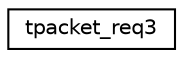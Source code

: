 digraph G
{
  edge [fontname="Helvetica",fontsize="10",labelfontname="Helvetica",labelfontsize="10"];
  node [fontname="Helvetica",fontsize="10",shape=record];
  rankdir="LR";
  Node1 [label="tpacket_req3",height=0.2,width=0.4,color="black", fillcolor="white", style="filled",URL="$structtpacket__req3.html"];
}

